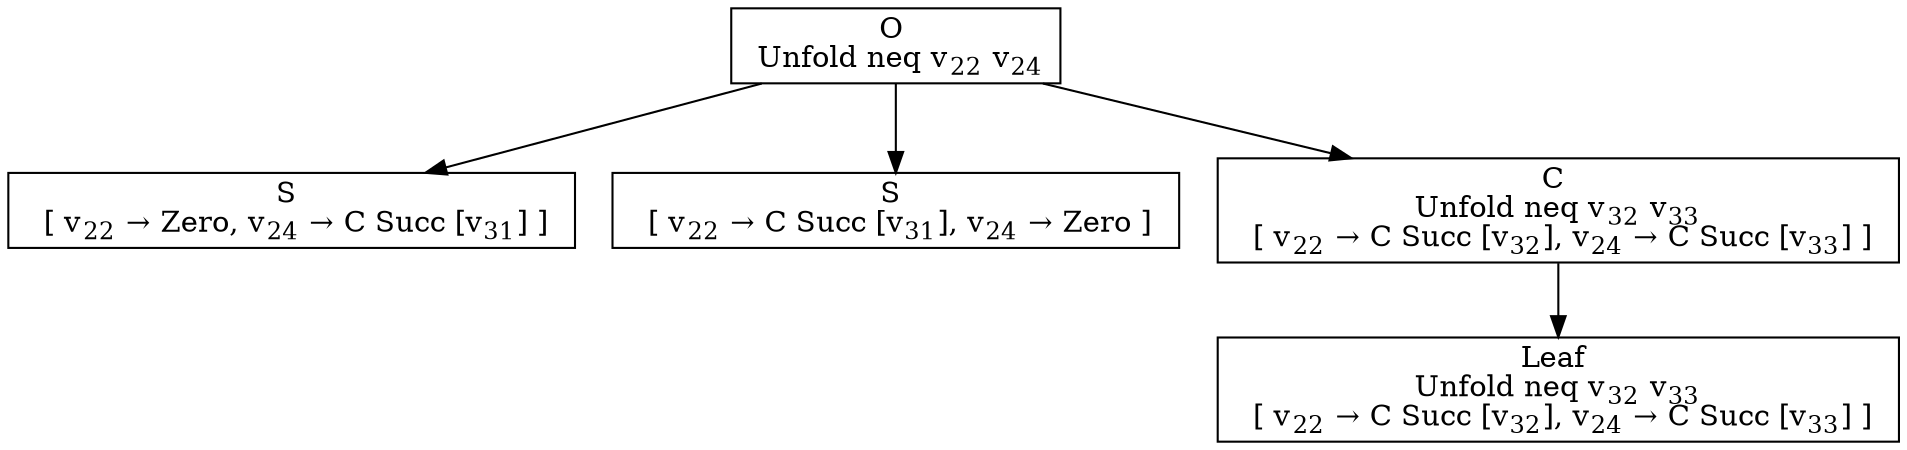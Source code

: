 digraph {
    graph [rankdir=TB
          ,bgcolor=transparent];
    node [shape=box
         ,fillcolor=white
         ,style=filled];
    0 [label=<O <BR/> Unfold neq v<SUB>22</SUB> v<SUB>24</SUB>>];
    1 [label=<S <BR/>  [ v<SUB>22</SUB> &rarr; Zero, v<SUB>24</SUB> &rarr; C Succ [v<SUB>31</SUB>] ] >];
    2 [label=<S <BR/>  [ v<SUB>22</SUB> &rarr; C Succ [v<SUB>31</SUB>], v<SUB>24</SUB> &rarr; Zero ] >];
    3 [label=<C <BR/> Unfold neq v<SUB>32</SUB> v<SUB>33</SUB> <BR/>  [ v<SUB>22</SUB> &rarr; C Succ [v<SUB>32</SUB>], v<SUB>24</SUB> &rarr; C Succ [v<SUB>33</SUB>] ] >];
    4 [label=<Leaf <BR/> Unfold neq v<SUB>32</SUB> v<SUB>33</SUB> <BR/>  [ v<SUB>22</SUB> &rarr; C Succ [v<SUB>32</SUB>], v<SUB>24</SUB> &rarr; C Succ [v<SUB>33</SUB>] ] >];
    0 -> 1 [label=""];
    0 -> 2 [label=""];
    0 -> 3 [label=""];
    3 -> 4 [label=""];
}